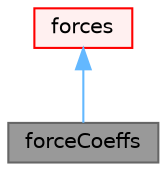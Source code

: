 digraph "forceCoeffs"
{
 // LATEX_PDF_SIZE
  bgcolor="transparent";
  edge [fontname=Helvetica,fontsize=10,labelfontname=Helvetica,labelfontsize=10];
  node [fontname=Helvetica,fontsize=10,shape=box,height=0.2,width=0.4];
  Node1 [id="Node000001",label="forceCoeffs",height=0.2,width=0.4,color="gray40", fillcolor="grey60", style="filled", fontcolor="black",tooltip="Computes force and moment coefficients over a given list of patches, and optionally over given porous..."];
  Node2 -> Node1 [id="edge1_Node000001_Node000002",dir="back",color="steelblue1",style="solid",tooltip=" "];
  Node2 [id="Node000002",label="forces",height=0.2,width=0.4,color="red", fillcolor="#FFF0F0", style="filled",URL="$classFoam_1_1functionObjects_1_1forces.html",tooltip="Computes forces and moments over a given list of patches by integrating pressure and viscous forces a..."];
}
